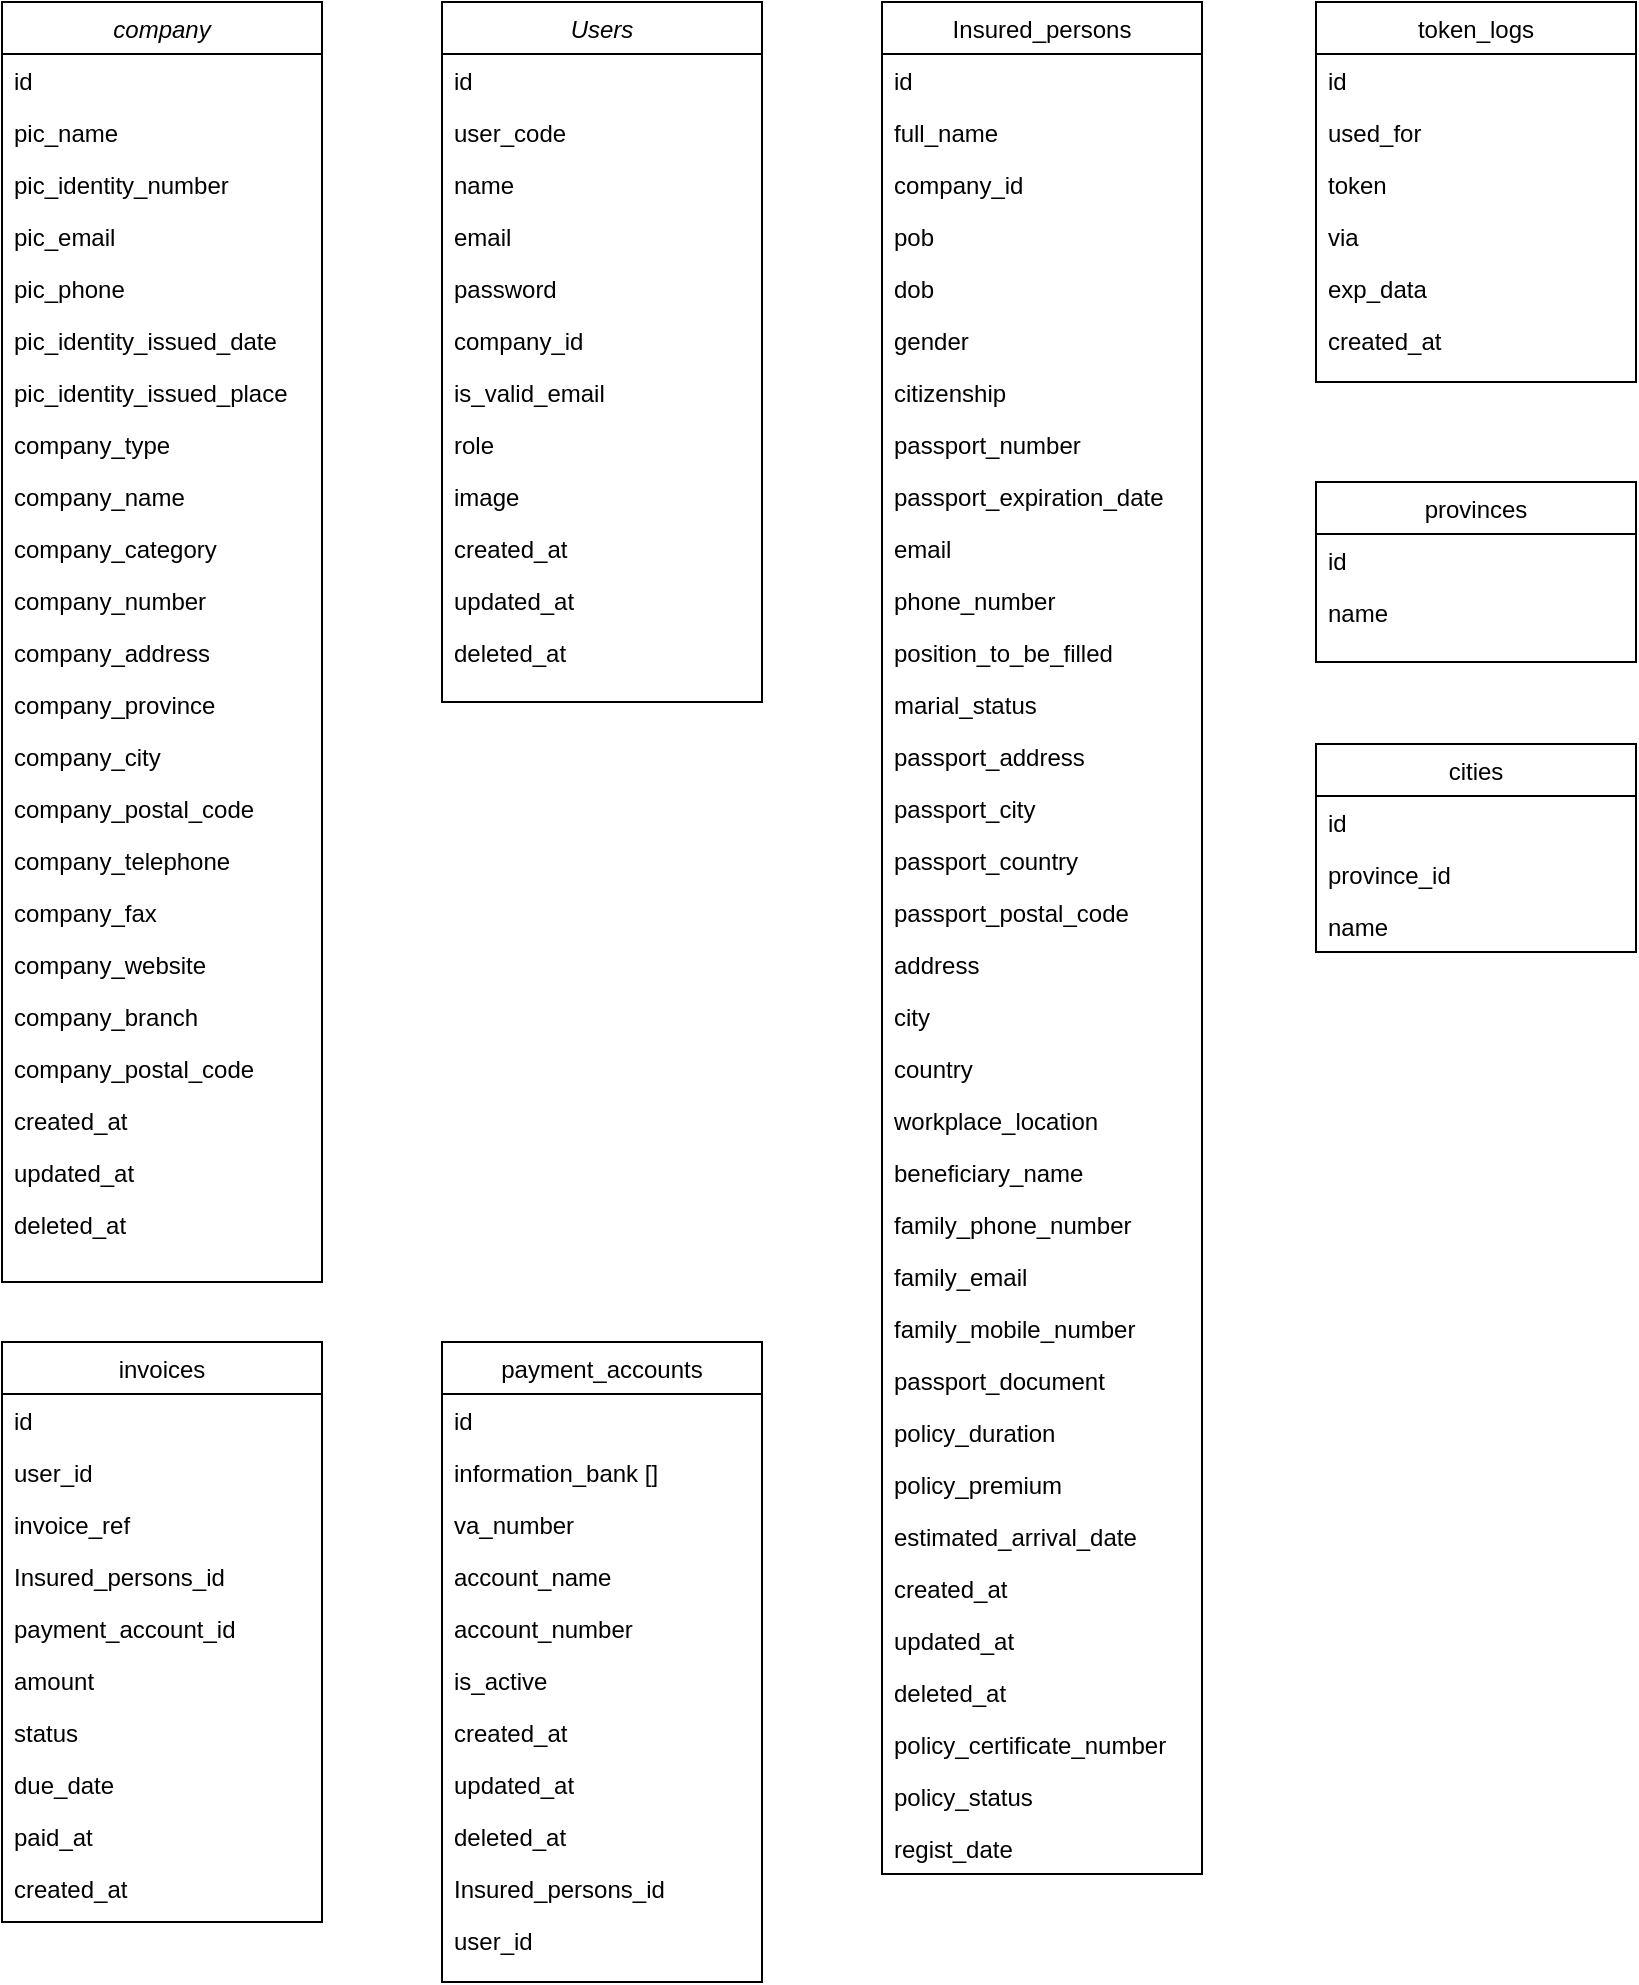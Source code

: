 <mxfile version="28.0.7">
  <diagram id="C5RBs43oDa-KdzZeNtuy" name="Page-1">
    <mxGraphModel dx="1830" dy="930" grid="1" gridSize="10" guides="1" tooltips="1" connect="1" arrows="1" fold="1" page="1" pageScale="1" pageWidth="827" pageHeight="1169" math="0" shadow="0">
      <root>
        <mxCell id="WIyWlLk6GJQsqaUBKTNV-0" />
        <mxCell id="WIyWlLk6GJQsqaUBKTNV-1" parent="WIyWlLk6GJQsqaUBKTNV-0" />
        <mxCell id="zkfFHV4jXpPFQw0GAbJ--0" value="Users" style="swimlane;fontStyle=2;align=center;verticalAlign=top;childLayout=stackLayout;horizontal=1;startSize=26;horizontalStack=0;resizeParent=1;resizeLast=0;collapsible=1;marginBottom=0;rounded=0;shadow=0;strokeWidth=1;" parent="WIyWlLk6GJQsqaUBKTNV-1" vertex="1">
          <mxGeometry x="230" y="50" width="160" height="350" as="geometry">
            <mxRectangle x="230" y="140" width="160" height="26" as="alternateBounds" />
          </mxGeometry>
        </mxCell>
        <mxCell id="zkfFHV4jXpPFQw0GAbJ--1" value="id" style="text;align=left;verticalAlign=top;spacingLeft=4;spacingRight=4;overflow=hidden;rotatable=0;points=[[0,0.5],[1,0.5]];portConstraint=eastwest;" parent="zkfFHV4jXpPFQw0GAbJ--0" vertex="1">
          <mxGeometry y="26" width="160" height="26" as="geometry" />
        </mxCell>
        <mxCell id="zkfFHV4jXpPFQw0GAbJ--2" value="user_code" style="text;align=left;verticalAlign=top;spacingLeft=4;spacingRight=4;overflow=hidden;rotatable=0;points=[[0,0.5],[1,0.5]];portConstraint=eastwest;rounded=0;shadow=0;html=0;" parent="zkfFHV4jXpPFQw0GAbJ--0" vertex="1">
          <mxGeometry y="52" width="160" height="26" as="geometry" />
        </mxCell>
        <mxCell id="zkfFHV4jXpPFQw0GAbJ--3" value="name" style="text;align=left;verticalAlign=top;spacingLeft=4;spacingRight=4;overflow=hidden;rotatable=0;points=[[0,0.5],[1,0.5]];portConstraint=eastwest;rounded=0;shadow=0;html=0;" parent="zkfFHV4jXpPFQw0GAbJ--0" vertex="1">
          <mxGeometry y="78" width="160" height="26" as="geometry" />
        </mxCell>
        <mxCell id="PtLo-HiWx1Qt0fZx8iyN-0" value="email" style="text;align=left;verticalAlign=top;spacingLeft=4;spacingRight=4;overflow=hidden;rotatable=0;points=[[0,0.5],[1,0.5]];portConstraint=eastwest;rounded=0;shadow=0;html=0;" vertex="1" parent="zkfFHV4jXpPFQw0GAbJ--0">
          <mxGeometry y="104" width="160" height="26" as="geometry" />
        </mxCell>
        <mxCell id="PtLo-HiWx1Qt0fZx8iyN-1" value="password" style="text;align=left;verticalAlign=top;spacingLeft=4;spacingRight=4;overflow=hidden;rotatable=0;points=[[0,0.5],[1,0.5]];portConstraint=eastwest;rounded=0;shadow=0;html=0;" vertex="1" parent="zkfFHV4jXpPFQw0GAbJ--0">
          <mxGeometry y="130" width="160" height="26" as="geometry" />
        </mxCell>
        <mxCell id="PtLo-HiWx1Qt0fZx8iyN-147" value="company_id" style="text;align=left;verticalAlign=top;spacingLeft=4;spacingRight=4;overflow=hidden;rotatable=0;points=[[0,0.5],[1,0.5]];portConstraint=eastwest;rounded=0;shadow=0;html=0;" vertex="1" parent="zkfFHV4jXpPFQw0GAbJ--0">
          <mxGeometry y="156" width="160" height="26" as="geometry" />
        </mxCell>
        <mxCell id="PtLo-HiWx1Qt0fZx8iyN-21" value="is_valid_email" style="text;align=left;verticalAlign=top;spacingLeft=4;spacingRight=4;overflow=hidden;rotatable=0;points=[[0,0.5],[1,0.5]];portConstraint=eastwest;rounded=0;shadow=0;html=0;" vertex="1" parent="zkfFHV4jXpPFQw0GAbJ--0">
          <mxGeometry y="182" width="160" height="26" as="geometry" />
        </mxCell>
        <mxCell id="PtLo-HiWx1Qt0fZx8iyN-22" value="role" style="text;align=left;verticalAlign=top;spacingLeft=4;spacingRight=4;overflow=hidden;rotatable=0;points=[[0,0.5],[1,0.5]];portConstraint=eastwest;rounded=0;shadow=0;html=0;" vertex="1" parent="zkfFHV4jXpPFQw0GAbJ--0">
          <mxGeometry y="208" width="160" height="26" as="geometry" />
        </mxCell>
        <mxCell id="PtLo-HiWx1Qt0fZx8iyN-23" value="image" style="text;align=left;verticalAlign=top;spacingLeft=4;spacingRight=4;overflow=hidden;rotatable=0;points=[[0,0.5],[1,0.5]];portConstraint=eastwest;rounded=0;shadow=0;html=0;" vertex="1" parent="zkfFHV4jXpPFQw0GAbJ--0">
          <mxGeometry y="234" width="160" height="26" as="geometry" />
        </mxCell>
        <mxCell id="PtLo-HiWx1Qt0fZx8iyN-24" value="created_at" style="text;align=left;verticalAlign=top;spacingLeft=4;spacingRight=4;overflow=hidden;rotatable=0;points=[[0,0.5],[1,0.5]];portConstraint=eastwest;rounded=0;shadow=0;html=0;" vertex="1" parent="zkfFHV4jXpPFQw0GAbJ--0">
          <mxGeometry y="260" width="160" height="26" as="geometry" />
        </mxCell>
        <mxCell id="PtLo-HiWx1Qt0fZx8iyN-25" value="updated_at" style="text;align=left;verticalAlign=top;spacingLeft=4;spacingRight=4;overflow=hidden;rotatable=0;points=[[0,0.5],[1,0.5]];portConstraint=eastwest;rounded=0;shadow=0;html=0;" vertex="1" parent="zkfFHV4jXpPFQw0GAbJ--0">
          <mxGeometry y="286" width="160" height="26" as="geometry" />
        </mxCell>
        <mxCell id="PtLo-HiWx1Qt0fZx8iyN-26" value="deleted_at" style="text;align=left;verticalAlign=top;spacingLeft=4;spacingRight=4;overflow=hidden;rotatable=0;points=[[0,0.5],[1,0.5]];portConstraint=eastwest;rounded=0;shadow=0;html=0;" vertex="1" parent="zkfFHV4jXpPFQw0GAbJ--0">
          <mxGeometry y="312" width="160" height="26" as="geometry" />
        </mxCell>
        <mxCell id="zkfFHV4jXpPFQw0GAbJ--17" value="Insured_persons" style="swimlane;fontStyle=0;align=center;verticalAlign=top;childLayout=stackLayout;horizontal=1;startSize=26;horizontalStack=0;resizeParent=1;resizeLast=0;collapsible=1;marginBottom=0;rounded=0;shadow=0;strokeWidth=1;" parent="WIyWlLk6GJQsqaUBKTNV-1" vertex="1">
          <mxGeometry x="450" y="50" width="160" height="936" as="geometry">
            <mxRectangle x="550" y="140" width="160" height="26" as="alternateBounds" />
          </mxGeometry>
        </mxCell>
        <mxCell id="zkfFHV4jXpPFQw0GAbJ--18" value="id" style="text;align=left;verticalAlign=top;spacingLeft=4;spacingRight=4;overflow=hidden;rotatable=0;points=[[0,0.5],[1,0.5]];portConstraint=eastwest;" parent="zkfFHV4jXpPFQw0GAbJ--17" vertex="1">
          <mxGeometry y="26" width="160" height="26" as="geometry" />
        </mxCell>
        <mxCell id="zkfFHV4jXpPFQw0GAbJ--19" value="full_name" style="text;align=left;verticalAlign=top;spacingLeft=4;spacingRight=4;overflow=hidden;rotatable=0;points=[[0,0.5],[1,0.5]];portConstraint=eastwest;rounded=0;shadow=0;html=0;" parent="zkfFHV4jXpPFQw0GAbJ--17" vertex="1">
          <mxGeometry y="52" width="160" height="26" as="geometry" />
        </mxCell>
        <mxCell id="PtLo-HiWx1Qt0fZx8iyN-50" value="company_id" style="text;align=left;verticalAlign=top;spacingLeft=4;spacingRight=4;overflow=hidden;rotatable=0;points=[[0,0.5],[1,0.5]];portConstraint=eastwest;" vertex="1" parent="zkfFHV4jXpPFQw0GAbJ--17">
          <mxGeometry y="78" width="160" height="26" as="geometry" />
        </mxCell>
        <mxCell id="zkfFHV4jXpPFQw0GAbJ--20" value="pob" style="text;align=left;verticalAlign=top;spacingLeft=4;spacingRight=4;overflow=hidden;rotatable=0;points=[[0,0.5],[1,0.5]];portConstraint=eastwest;rounded=0;shadow=0;html=0;" parent="zkfFHV4jXpPFQw0GAbJ--17" vertex="1">
          <mxGeometry y="104" width="160" height="26" as="geometry" />
        </mxCell>
        <mxCell id="zkfFHV4jXpPFQw0GAbJ--21" value="dob" style="text;align=left;verticalAlign=top;spacingLeft=4;spacingRight=4;overflow=hidden;rotatable=0;points=[[0,0.5],[1,0.5]];portConstraint=eastwest;rounded=0;shadow=0;html=0;" parent="zkfFHV4jXpPFQw0GAbJ--17" vertex="1">
          <mxGeometry y="130" width="160" height="26" as="geometry" />
        </mxCell>
        <mxCell id="zkfFHV4jXpPFQw0GAbJ--22" value="gender" style="text;align=left;verticalAlign=top;spacingLeft=4;spacingRight=4;overflow=hidden;rotatable=0;points=[[0,0.5],[1,0.5]];portConstraint=eastwest;rounded=0;shadow=0;html=0;" parent="zkfFHV4jXpPFQw0GAbJ--17" vertex="1">
          <mxGeometry y="156" width="160" height="26" as="geometry" />
        </mxCell>
        <mxCell id="zkfFHV4jXpPFQw0GAbJ--24" value="citizenship" style="text;align=left;verticalAlign=top;spacingLeft=4;spacingRight=4;overflow=hidden;rotatable=0;points=[[0,0.5],[1,0.5]];portConstraint=eastwest;" parent="zkfFHV4jXpPFQw0GAbJ--17" vertex="1">
          <mxGeometry y="182" width="160" height="26" as="geometry" />
        </mxCell>
        <mxCell id="zkfFHV4jXpPFQw0GAbJ--25" value="passport_number" style="text;align=left;verticalAlign=top;spacingLeft=4;spacingRight=4;overflow=hidden;rotatable=0;points=[[0,0.5],[1,0.5]];portConstraint=eastwest;" parent="zkfFHV4jXpPFQw0GAbJ--17" vertex="1">
          <mxGeometry y="208" width="160" height="26" as="geometry" />
        </mxCell>
        <mxCell id="PtLo-HiWx1Qt0fZx8iyN-28" value="passport_expiration_date" style="text;align=left;verticalAlign=top;spacingLeft=4;spacingRight=4;overflow=hidden;rotatable=0;points=[[0,0.5],[1,0.5]];portConstraint=eastwest;" vertex="1" parent="zkfFHV4jXpPFQw0GAbJ--17">
          <mxGeometry y="234" width="160" height="26" as="geometry" />
        </mxCell>
        <mxCell id="PtLo-HiWx1Qt0fZx8iyN-29" value="email" style="text;align=left;verticalAlign=top;spacingLeft=4;spacingRight=4;overflow=hidden;rotatable=0;points=[[0,0.5],[1,0.5]];portConstraint=eastwest;" vertex="1" parent="zkfFHV4jXpPFQw0GAbJ--17">
          <mxGeometry y="260" width="160" height="26" as="geometry" />
        </mxCell>
        <mxCell id="PtLo-HiWx1Qt0fZx8iyN-30" value="phone_number" style="text;align=left;verticalAlign=top;spacingLeft=4;spacingRight=4;overflow=hidden;rotatable=0;points=[[0,0.5],[1,0.5]];portConstraint=eastwest;" vertex="1" parent="zkfFHV4jXpPFQw0GAbJ--17">
          <mxGeometry y="286" width="160" height="26" as="geometry" />
        </mxCell>
        <mxCell id="PtLo-HiWx1Qt0fZx8iyN-31" value="position_to_be_filled" style="text;align=left;verticalAlign=top;spacingLeft=4;spacingRight=4;overflow=hidden;rotatable=0;points=[[0,0.5],[1,0.5]];portConstraint=eastwest;" vertex="1" parent="zkfFHV4jXpPFQw0GAbJ--17">
          <mxGeometry y="312" width="160" height="26" as="geometry" />
        </mxCell>
        <mxCell id="PtLo-HiWx1Qt0fZx8iyN-32" value="marial_status" style="text;align=left;verticalAlign=top;spacingLeft=4;spacingRight=4;overflow=hidden;rotatable=0;points=[[0,0.5],[1,0.5]];portConstraint=eastwest;" vertex="1" parent="zkfFHV4jXpPFQw0GAbJ--17">
          <mxGeometry y="338" width="160" height="26" as="geometry" />
        </mxCell>
        <mxCell id="PtLo-HiWx1Qt0fZx8iyN-33" value="passport_address" style="text;align=left;verticalAlign=top;spacingLeft=4;spacingRight=4;overflow=hidden;rotatable=0;points=[[0,0.5],[1,0.5]];portConstraint=eastwest;" vertex="1" parent="zkfFHV4jXpPFQw0GAbJ--17">
          <mxGeometry y="364" width="160" height="26" as="geometry" />
        </mxCell>
        <mxCell id="PtLo-HiWx1Qt0fZx8iyN-34" value="passport_city" style="text;align=left;verticalAlign=top;spacingLeft=4;spacingRight=4;overflow=hidden;rotatable=0;points=[[0,0.5],[1,0.5]];portConstraint=eastwest;" vertex="1" parent="zkfFHV4jXpPFQw0GAbJ--17">
          <mxGeometry y="390" width="160" height="26" as="geometry" />
        </mxCell>
        <mxCell id="PtLo-HiWx1Qt0fZx8iyN-35" value="passport_country" style="text;align=left;verticalAlign=top;spacingLeft=4;spacingRight=4;overflow=hidden;rotatable=0;points=[[0,0.5],[1,0.5]];portConstraint=eastwest;" vertex="1" parent="zkfFHV4jXpPFQw0GAbJ--17">
          <mxGeometry y="416" width="160" height="26" as="geometry" />
        </mxCell>
        <mxCell id="PtLo-HiWx1Qt0fZx8iyN-36" value="passport_postal_code" style="text;align=left;verticalAlign=top;spacingLeft=4;spacingRight=4;overflow=hidden;rotatable=0;points=[[0,0.5],[1,0.5]];portConstraint=eastwest;" vertex="1" parent="zkfFHV4jXpPFQw0GAbJ--17">
          <mxGeometry y="442" width="160" height="26" as="geometry" />
        </mxCell>
        <mxCell id="PtLo-HiWx1Qt0fZx8iyN-37" value="address" style="text;align=left;verticalAlign=top;spacingLeft=4;spacingRight=4;overflow=hidden;rotatable=0;points=[[0,0.5],[1,0.5]];portConstraint=eastwest;" vertex="1" parent="zkfFHV4jXpPFQw0GAbJ--17">
          <mxGeometry y="468" width="160" height="26" as="geometry" />
        </mxCell>
        <mxCell id="PtLo-HiWx1Qt0fZx8iyN-38" value="city" style="text;align=left;verticalAlign=top;spacingLeft=4;spacingRight=4;overflow=hidden;rotatable=0;points=[[0,0.5],[1,0.5]];portConstraint=eastwest;" vertex="1" parent="zkfFHV4jXpPFQw0GAbJ--17">
          <mxGeometry y="494" width="160" height="26" as="geometry" />
        </mxCell>
        <mxCell id="PtLo-HiWx1Qt0fZx8iyN-39" value="country" style="text;align=left;verticalAlign=top;spacingLeft=4;spacingRight=4;overflow=hidden;rotatable=0;points=[[0,0.5],[1,0.5]];portConstraint=eastwest;" vertex="1" parent="zkfFHV4jXpPFQw0GAbJ--17">
          <mxGeometry y="520" width="160" height="26" as="geometry" />
        </mxCell>
        <mxCell id="PtLo-HiWx1Qt0fZx8iyN-40" value="workplace_location" style="text;align=left;verticalAlign=top;spacingLeft=4;spacingRight=4;overflow=hidden;rotatable=0;points=[[0,0.5],[1,0.5]];portConstraint=eastwest;" vertex="1" parent="zkfFHV4jXpPFQw0GAbJ--17">
          <mxGeometry y="546" width="160" height="26" as="geometry" />
        </mxCell>
        <mxCell id="PtLo-HiWx1Qt0fZx8iyN-41" value="beneficiary_name" style="text;align=left;verticalAlign=top;spacingLeft=4;spacingRight=4;overflow=hidden;rotatable=0;points=[[0,0.5],[1,0.5]];portConstraint=eastwest;" vertex="1" parent="zkfFHV4jXpPFQw0GAbJ--17">
          <mxGeometry y="572" width="160" height="26" as="geometry" />
        </mxCell>
        <mxCell id="PtLo-HiWx1Qt0fZx8iyN-42" value="family_phone_number" style="text;align=left;verticalAlign=top;spacingLeft=4;spacingRight=4;overflow=hidden;rotatable=0;points=[[0,0.5],[1,0.5]];portConstraint=eastwest;" vertex="1" parent="zkfFHV4jXpPFQw0GAbJ--17">
          <mxGeometry y="598" width="160" height="26" as="geometry" />
        </mxCell>
        <mxCell id="PtLo-HiWx1Qt0fZx8iyN-43" value="family_email" style="text;align=left;verticalAlign=top;spacingLeft=4;spacingRight=4;overflow=hidden;rotatable=0;points=[[0,0.5],[1,0.5]];portConstraint=eastwest;" vertex="1" parent="zkfFHV4jXpPFQw0GAbJ--17">
          <mxGeometry y="624" width="160" height="26" as="geometry" />
        </mxCell>
        <mxCell id="PtLo-HiWx1Qt0fZx8iyN-44" value="family_mobile_number" style="text;align=left;verticalAlign=top;spacingLeft=4;spacingRight=4;overflow=hidden;rotatable=0;points=[[0,0.5],[1,0.5]];portConstraint=eastwest;" vertex="1" parent="zkfFHV4jXpPFQw0GAbJ--17">
          <mxGeometry y="650" width="160" height="26" as="geometry" />
        </mxCell>
        <mxCell id="PtLo-HiWx1Qt0fZx8iyN-45" value="passport_document" style="text;align=left;verticalAlign=top;spacingLeft=4;spacingRight=4;overflow=hidden;rotatable=0;points=[[0,0.5],[1,0.5]];portConstraint=eastwest;" vertex="1" parent="zkfFHV4jXpPFQw0GAbJ--17">
          <mxGeometry y="676" width="160" height="26" as="geometry" />
        </mxCell>
        <mxCell id="PtLo-HiWx1Qt0fZx8iyN-46" value="policy_duration" style="text;align=left;verticalAlign=top;spacingLeft=4;spacingRight=4;overflow=hidden;rotatable=0;points=[[0,0.5],[1,0.5]];portConstraint=eastwest;" vertex="1" parent="zkfFHV4jXpPFQw0GAbJ--17">
          <mxGeometry y="702" width="160" height="26" as="geometry" />
        </mxCell>
        <mxCell id="PtLo-HiWx1Qt0fZx8iyN-165" value="policy_premium" style="text;align=left;verticalAlign=top;spacingLeft=4;spacingRight=4;overflow=hidden;rotatable=0;points=[[0,0.5],[1,0.5]];portConstraint=eastwest;" vertex="1" parent="zkfFHV4jXpPFQw0GAbJ--17">
          <mxGeometry y="728" width="160" height="26" as="geometry" />
        </mxCell>
        <mxCell id="PtLo-HiWx1Qt0fZx8iyN-51" value="estimated_arrival_date" style="text;align=left;verticalAlign=top;spacingLeft=4;spacingRight=4;overflow=hidden;rotatable=0;points=[[0,0.5],[1,0.5]];portConstraint=eastwest;" vertex="1" parent="zkfFHV4jXpPFQw0GAbJ--17">
          <mxGeometry y="754" width="160" height="26" as="geometry" />
        </mxCell>
        <mxCell id="PtLo-HiWx1Qt0fZx8iyN-47" value="created_at" style="text;align=left;verticalAlign=top;spacingLeft=4;spacingRight=4;overflow=hidden;rotatable=0;points=[[0,0.5],[1,0.5]];portConstraint=eastwest;" vertex="1" parent="zkfFHV4jXpPFQw0GAbJ--17">
          <mxGeometry y="780" width="160" height="26" as="geometry" />
        </mxCell>
        <mxCell id="PtLo-HiWx1Qt0fZx8iyN-48" value="updated_at" style="text;align=left;verticalAlign=top;spacingLeft=4;spacingRight=4;overflow=hidden;rotatable=0;points=[[0,0.5],[1,0.5]];portConstraint=eastwest;" vertex="1" parent="zkfFHV4jXpPFQw0GAbJ--17">
          <mxGeometry y="806" width="160" height="26" as="geometry" />
        </mxCell>
        <mxCell id="PtLo-HiWx1Qt0fZx8iyN-49" value="deleted_at" style="text;align=left;verticalAlign=top;spacingLeft=4;spacingRight=4;overflow=hidden;rotatable=0;points=[[0,0.5],[1,0.5]];portConstraint=eastwest;" vertex="1" parent="zkfFHV4jXpPFQw0GAbJ--17">
          <mxGeometry y="832" width="160" height="26" as="geometry" />
        </mxCell>
        <mxCell id="PtLo-HiWx1Qt0fZx8iyN-84" value="policy_certificate_number" style="text;align=left;verticalAlign=top;spacingLeft=4;spacingRight=4;overflow=hidden;rotatable=0;points=[[0,0.5],[1,0.5]];portConstraint=eastwest;" vertex="1" parent="zkfFHV4jXpPFQw0GAbJ--17">
          <mxGeometry y="858" width="160" height="26" as="geometry" />
        </mxCell>
        <mxCell id="PtLo-HiWx1Qt0fZx8iyN-85" value="policy_status" style="text;align=left;verticalAlign=top;spacingLeft=4;spacingRight=4;overflow=hidden;rotatable=0;points=[[0,0.5],[1,0.5]];portConstraint=eastwest;" vertex="1" parent="zkfFHV4jXpPFQw0GAbJ--17">
          <mxGeometry y="884" width="160" height="26" as="geometry" />
        </mxCell>
        <mxCell id="PtLo-HiWx1Qt0fZx8iyN-100" value="regist_date" style="text;align=left;verticalAlign=top;spacingLeft=4;spacingRight=4;overflow=hidden;rotatable=0;points=[[0,0.5],[1,0.5]];portConstraint=eastwest;" vertex="1" parent="zkfFHV4jXpPFQw0GAbJ--17">
          <mxGeometry y="910" width="160" height="26" as="geometry" />
        </mxCell>
        <mxCell id="PtLo-HiWx1Qt0fZx8iyN-52" value="token_logs" style="swimlane;fontStyle=0;align=center;verticalAlign=top;childLayout=stackLayout;horizontal=1;startSize=26;horizontalStack=0;resizeParent=1;resizeLast=0;collapsible=1;marginBottom=0;rounded=0;shadow=0;strokeWidth=1;" vertex="1" parent="WIyWlLk6GJQsqaUBKTNV-1">
          <mxGeometry x="667" y="50" width="160" height="190" as="geometry">
            <mxRectangle x="550" y="140" width="160" height="26" as="alternateBounds" />
          </mxGeometry>
        </mxCell>
        <mxCell id="PtLo-HiWx1Qt0fZx8iyN-53" value="id" style="text;align=left;verticalAlign=top;spacingLeft=4;spacingRight=4;overflow=hidden;rotatable=0;points=[[0,0.5],[1,0.5]];portConstraint=eastwest;" vertex="1" parent="PtLo-HiWx1Qt0fZx8iyN-52">
          <mxGeometry y="26" width="160" height="26" as="geometry" />
        </mxCell>
        <mxCell id="PtLo-HiWx1Qt0fZx8iyN-55" value="used_for" style="text;align=left;verticalAlign=top;spacingLeft=4;spacingRight=4;overflow=hidden;rotatable=0;points=[[0,0.5],[1,0.5]];portConstraint=eastwest;" vertex="1" parent="PtLo-HiWx1Qt0fZx8iyN-52">
          <mxGeometry y="52" width="160" height="26" as="geometry" />
        </mxCell>
        <mxCell id="PtLo-HiWx1Qt0fZx8iyN-81" value="token" style="text;align=left;verticalAlign=top;spacingLeft=4;spacingRight=4;overflow=hidden;rotatable=0;points=[[0,0.5],[1,0.5]];portConstraint=eastwest;" vertex="1" parent="PtLo-HiWx1Qt0fZx8iyN-52">
          <mxGeometry y="78" width="160" height="26" as="geometry" />
        </mxCell>
        <mxCell id="PtLo-HiWx1Qt0fZx8iyN-82" value="via" style="text;align=left;verticalAlign=top;spacingLeft=4;spacingRight=4;overflow=hidden;rotatable=0;points=[[0,0.5],[1,0.5]];portConstraint=eastwest;" vertex="1" parent="PtLo-HiWx1Qt0fZx8iyN-52">
          <mxGeometry y="104" width="160" height="26" as="geometry" />
        </mxCell>
        <mxCell id="PtLo-HiWx1Qt0fZx8iyN-83" value="exp_data" style="text;align=left;verticalAlign=top;spacingLeft=4;spacingRight=4;overflow=hidden;rotatable=0;points=[[0,0.5],[1,0.5]];portConstraint=eastwest;" vertex="1" parent="PtLo-HiWx1Qt0fZx8iyN-52">
          <mxGeometry y="130" width="160" height="26" as="geometry" />
        </mxCell>
        <mxCell id="PtLo-HiWx1Qt0fZx8iyN-160" value="created_at" style="text;align=left;verticalAlign=top;spacingLeft=4;spacingRight=4;overflow=hidden;rotatable=0;points=[[0,0.5],[1,0.5]];portConstraint=eastwest;" vertex="1" parent="PtLo-HiWx1Qt0fZx8iyN-52">
          <mxGeometry y="156" width="160" height="26" as="geometry" />
        </mxCell>
        <mxCell id="PtLo-HiWx1Qt0fZx8iyN-86" value="payment_accounts" style="swimlane;fontStyle=0;align=center;verticalAlign=top;childLayout=stackLayout;horizontal=1;startSize=26;horizontalStack=0;resizeParent=1;resizeLast=0;collapsible=1;marginBottom=0;rounded=0;shadow=0;strokeWidth=1;" vertex="1" parent="WIyWlLk6GJQsqaUBKTNV-1">
          <mxGeometry x="230" y="720" width="160" height="320" as="geometry">
            <mxRectangle x="550" y="140" width="160" height="26" as="alternateBounds" />
          </mxGeometry>
        </mxCell>
        <mxCell id="PtLo-HiWx1Qt0fZx8iyN-87" value="id" style="text;align=left;verticalAlign=top;spacingLeft=4;spacingRight=4;overflow=hidden;rotatable=0;points=[[0,0.5],[1,0.5]];portConstraint=eastwest;" vertex="1" parent="PtLo-HiWx1Qt0fZx8iyN-86">
          <mxGeometry y="26" width="160" height="26" as="geometry" />
        </mxCell>
        <mxCell id="PtLo-HiWx1Qt0fZx8iyN-89" value="information_bank []" style="text;align=left;verticalAlign=top;spacingLeft=4;spacingRight=4;overflow=hidden;rotatable=0;points=[[0,0.5],[1,0.5]];portConstraint=eastwest;" vertex="1" parent="PtLo-HiWx1Qt0fZx8iyN-86">
          <mxGeometry y="52" width="160" height="26" as="geometry" />
        </mxCell>
        <mxCell id="PtLo-HiWx1Qt0fZx8iyN-92" value="va_number" style="text;align=left;verticalAlign=top;spacingLeft=4;spacingRight=4;overflow=hidden;rotatable=0;points=[[0,0.5],[1,0.5]];portConstraint=eastwest;" vertex="1" parent="PtLo-HiWx1Qt0fZx8iyN-86">
          <mxGeometry y="78" width="160" height="26" as="geometry" />
        </mxCell>
        <mxCell id="PtLo-HiWx1Qt0fZx8iyN-91" value="account_name" style="text;align=left;verticalAlign=top;spacingLeft=4;spacingRight=4;overflow=hidden;rotatable=0;points=[[0,0.5],[1,0.5]];portConstraint=eastwest;" vertex="1" parent="PtLo-HiWx1Qt0fZx8iyN-86">
          <mxGeometry y="104" width="160" height="26" as="geometry" />
        </mxCell>
        <mxCell id="PtLo-HiWx1Qt0fZx8iyN-95" value="account_number " style="text;align=left;verticalAlign=top;spacingLeft=4;spacingRight=4;overflow=hidden;rotatable=0;points=[[0,0.5],[1,0.5]];portConstraint=eastwest;" vertex="1" parent="PtLo-HiWx1Qt0fZx8iyN-86">
          <mxGeometry y="130" width="160" height="26" as="geometry" />
        </mxCell>
        <mxCell id="PtLo-HiWx1Qt0fZx8iyN-94" value="is_active " style="text;align=left;verticalAlign=top;spacingLeft=4;spacingRight=4;overflow=hidden;rotatable=0;points=[[0,0.5],[1,0.5]];portConstraint=eastwest;" vertex="1" parent="PtLo-HiWx1Qt0fZx8iyN-86">
          <mxGeometry y="156" width="160" height="26" as="geometry" />
        </mxCell>
        <mxCell id="PtLo-HiWx1Qt0fZx8iyN-96" value="created_at" style="text;align=left;verticalAlign=top;spacingLeft=4;spacingRight=4;overflow=hidden;rotatable=0;points=[[0,0.5],[1,0.5]];portConstraint=eastwest;" vertex="1" parent="PtLo-HiWx1Qt0fZx8iyN-86">
          <mxGeometry y="182" width="160" height="26" as="geometry" />
        </mxCell>
        <mxCell id="PtLo-HiWx1Qt0fZx8iyN-97" value="updated_at" style="text;align=left;verticalAlign=top;spacingLeft=4;spacingRight=4;overflow=hidden;rotatable=0;points=[[0,0.5],[1,0.5]];portConstraint=eastwest;" vertex="1" parent="PtLo-HiWx1Qt0fZx8iyN-86">
          <mxGeometry y="208" width="160" height="26" as="geometry" />
        </mxCell>
        <mxCell id="PtLo-HiWx1Qt0fZx8iyN-98" value="deleted_at" style="text;align=left;verticalAlign=top;spacingLeft=4;spacingRight=4;overflow=hidden;rotatable=0;points=[[0,0.5],[1,0.5]];portConstraint=eastwest;" vertex="1" parent="PtLo-HiWx1Qt0fZx8iyN-86">
          <mxGeometry y="234" width="160" height="26" as="geometry" />
        </mxCell>
        <mxCell id="PtLo-HiWx1Qt0fZx8iyN-114" value="Insured_persons_id" style="text;align=left;verticalAlign=top;spacingLeft=4;spacingRight=4;overflow=hidden;rotatable=0;points=[[0,0.5],[1,0.5]];portConstraint=eastwest;" vertex="1" parent="PtLo-HiWx1Qt0fZx8iyN-86">
          <mxGeometry y="260" width="160" height="26" as="geometry" />
        </mxCell>
        <mxCell id="PtLo-HiWx1Qt0fZx8iyN-115" value="user_id" style="text;align=left;verticalAlign=top;spacingLeft=4;spacingRight=4;overflow=hidden;rotatable=0;points=[[0,0.5],[1,0.5]];portConstraint=eastwest;" vertex="1" parent="PtLo-HiWx1Qt0fZx8iyN-86">
          <mxGeometry y="286" width="160" height="26" as="geometry" />
        </mxCell>
        <mxCell id="PtLo-HiWx1Qt0fZx8iyN-101" value="invoices" style="swimlane;fontStyle=0;align=center;verticalAlign=top;childLayout=stackLayout;horizontal=1;startSize=26;horizontalStack=0;resizeParent=1;resizeLast=0;collapsible=1;marginBottom=0;rounded=0;shadow=0;strokeWidth=1;" vertex="1" parent="WIyWlLk6GJQsqaUBKTNV-1">
          <mxGeometry x="10" y="720" width="160" height="290" as="geometry">
            <mxRectangle x="550" y="140" width="160" height="26" as="alternateBounds" />
          </mxGeometry>
        </mxCell>
        <mxCell id="PtLo-HiWx1Qt0fZx8iyN-102" value="id" style="text;align=left;verticalAlign=top;spacingLeft=4;spacingRight=4;overflow=hidden;rotatable=0;points=[[0,0.5],[1,0.5]];portConstraint=eastwest;" vertex="1" parent="PtLo-HiWx1Qt0fZx8iyN-101">
          <mxGeometry y="26" width="160" height="26" as="geometry" />
        </mxCell>
        <mxCell id="PtLo-HiWx1Qt0fZx8iyN-103" value="user_id " style="text;align=left;verticalAlign=top;spacingLeft=4;spacingRight=4;overflow=hidden;rotatable=0;points=[[0,0.5],[1,0.5]];portConstraint=eastwest;" vertex="1" parent="PtLo-HiWx1Qt0fZx8iyN-101">
          <mxGeometry y="52" width="160" height="26" as="geometry" />
        </mxCell>
        <mxCell id="PtLo-HiWx1Qt0fZx8iyN-104" value="invoice_ref" style="text;align=left;verticalAlign=top;spacingLeft=4;spacingRight=4;overflow=hidden;rotatable=0;points=[[0,0.5],[1,0.5]];portConstraint=eastwest;" vertex="1" parent="PtLo-HiWx1Qt0fZx8iyN-101">
          <mxGeometry y="78" width="160" height="26" as="geometry" />
        </mxCell>
        <mxCell id="PtLo-HiWx1Qt0fZx8iyN-105" value="Insured_persons_id" style="text;align=left;verticalAlign=top;spacingLeft=4;spacingRight=4;overflow=hidden;rotatable=0;points=[[0,0.5],[1,0.5]];portConstraint=eastwest;" vertex="1" parent="PtLo-HiWx1Qt0fZx8iyN-101">
          <mxGeometry y="104" width="160" height="26" as="geometry" />
        </mxCell>
        <mxCell id="PtLo-HiWx1Qt0fZx8iyN-106" value="payment_account_id " style="text;align=left;verticalAlign=top;spacingLeft=4;spacingRight=4;overflow=hidden;rotatable=0;points=[[0,0.5],[1,0.5]];portConstraint=eastwest;" vertex="1" parent="PtLo-HiWx1Qt0fZx8iyN-101">
          <mxGeometry y="130" width="160" height="26" as="geometry" />
        </mxCell>
        <mxCell id="PtLo-HiWx1Qt0fZx8iyN-107" value="amount " style="text;align=left;verticalAlign=top;spacingLeft=4;spacingRight=4;overflow=hidden;rotatable=0;points=[[0,0.5],[1,0.5]];portConstraint=eastwest;" vertex="1" parent="PtLo-HiWx1Qt0fZx8iyN-101">
          <mxGeometry y="156" width="160" height="26" as="geometry" />
        </mxCell>
        <mxCell id="PtLo-HiWx1Qt0fZx8iyN-108" value="status" style="text;align=left;verticalAlign=top;spacingLeft=4;spacingRight=4;overflow=hidden;rotatable=0;points=[[0,0.5],[1,0.5]];portConstraint=eastwest;" vertex="1" parent="PtLo-HiWx1Qt0fZx8iyN-101">
          <mxGeometry y="182" width="160" height="26" as="geometry" />
        </mxCell>
        <mxCell id="PtLo-HiWx1Qt0fZx8iyN-109" value="due_date " style="text;align=left;verticalAlign=top;spacingLeft=4;spacingRight=4;overflow=hidden;rotatable=0;points=[[0,0.5],[1,0.5]];portConstraint=eastwest;" vertex="1" parent="PtLo-HiWx1Qt0fZx8iyN-101">
          <mxGeometry y="208" width="160" height="26" as="geometry" />
        </mxCell>
        <mxCell id="PtLo-HiWx1Qt0fZx8iyN-110" value="paid_at " style="text;align=left;verticalAlign=top;spacingLeft=4;spacingRight=4;overflow=hidden;rotatable=0;points=[[0,0.5],[1,0.5]];portConstraint=eastwest;" vertex="1" parent="PtLo-HiWx1Qt0fZx8iyN-101">
          <mxGeometry y="234" width="160" height="26" as="geometry" />
        </mxCell>
        <mxCell id="PtLo-HiWx1Qt0fZx8iyN-111" value="created_at " style="text;align=left;verticalAlign=top;spacingLeft=4;spacingRight=4;overflow=hidden;rotatable=0;points=[[0,0.5],[1,0.5]];portConstraint=eastwest;" vertex="1" parent="PtLo-HiWx1Qt0fZx8iyN-101">
          <mxGeometry y="260" width="160" height="26" as="geometry" />
        </mxCell>
        <mxCell id="PtLo-HiWx1Qt0fZx8iyN-116" value="company" style="swimlane;fontStyle=2;align=center;verticalAlign=top;childLayout=stackLayout;horizontal=1;startSize=26;horizontalStack=0;resizeParent=1;resizeLast=0;collapsible=1;marginBottom=0;rounded=0;shadow=0;strokeWidth=1;" vertex="1" parent="WIyWlLk6GJQsqaUBKTNV-1">
          <mxGeometry x="10" y="50" width="160" height="640" as="geometry">
            <mxRectangle x="230" y="140" width="160" height="26" as="alternateBounds" />
          </mxGeometry>
        </mxCell>
        <mxCell id="PtLo-HiWx1Qt0fZx8iyN-117" value="id" style="text;align=left;verticalAlign=top;spacingLeft=4;spacingRight=4;overflow=hidden;rotatable=0;points=[[0,0.5],[1,0.5]];portConstraint=eastwest;" vertex="1" parent="PtLo-HiWx1Qt0fZx8iyN-116">
          <mxGeometry y="26" width="160" height="26" as="geometry" />
        </mxCell>
        <mxCell id="PtLo-HiWx1Qt0fZx8iyN-122" value="pic_name" style="text;align=left;verticalAlign=top;spacingLeft=4;spacingRight=4;overflow=hidden;rotatable=0;points=[[0,0.5],[1,0.5]];portConstraint=eastwest;rounded=0;shadow=0;html=0;" vertex="1" parent="PtLo-HiWx1Qt0fZx8iyN-116">
          <mxGeometry y="52" width="160" height="26" as="geometry" />
        </mxCell>
        <mxCell id="PtLo-HiWx1Qt0fZx8iyN-123" value="pic_identity_number" style="text;align=left;verticalAlign=top;spacingLeft=4;spacingRight=4;overflow=hidden;rotatable=0;points=[[0,0.5],[1,0.5]];portConstraint=eastwest;rounded=0;shadow=0;html=0;" vertex="1" parent="PtLo-HiWx1Qt0fZx8iyN-116">
          <mxGeometry y="78" width="160" height="26" as="geometry" />
        </mxCell>
        <mxCell id="PtLo-HiWx1Qt0fZx8iyN-124" value="pic_email" style="text;align=left;verticalAlign=top;spacingLeft=4;spacingRight=4;overflow=hidden;rotatable=0;points=[[0,0.5],[1,0.5]];portConstraint=eastwest;rounded=0;shadow=0;html=0;" vertex="1" parent="PtLo-HiWx1Qt0fZx8iyN-116">
          <mxGeometry y="104" width="160" height="26" as="geometry" />
        </mxCell>
        <mxCell id="PtLo-HiWx1Qt0fZx8iyN-125" value="pic_phone" style="text;align=left;verticalAlign=top;spacingLeft=4;spacingRight=4;overflow=hidden;rotatable=0;points=[[0,0.5],[1,0.5]];portConstraint=eastwest;rounded=0;shadow=0;html=0;" vertex="1" parent="PtLo-HiWx1Qt0fZx8iyN-116">
          <mxGeometry y="130" width="160" height="26" as="geometry" />
        </mxCell>
        <mxCell id="PtLo-HiWx1Qt0fZx8iyN-126" value="pic_identity_issued_date" style="text;align=left;verticalAlign=top;spacingLeft=4;spacingRight=4;overflow=hidden;rotatable=0;points=[[0,0.5],[1,0.5]];portConstraint=eastwest;rounded=0;shadow=0;html=0;" vertex="1" parent="PtLo-HiWx1Qt0fZx8iyN-116">
          <mxGeometry y="156" width="160" height="26" as="geometry" />
        </mxCell>
        <mxCell id="PtLo-HiWx1Qt0fZx8iyN-127" value="pic_identity_issued_place" style="text;align=left;verticalAlign=top;spacingLeft=4;spacingRight=4;overflow=hidden;rotatable=0;points=[[0,0.5],[1,0.5]];portConstraint=eastwest;rounded=0;shadow=0;html=0;" vertex="1" parent="PtLo-HiWx1Qt0fZx8iyN-116">
          <mxGeometry y="182" width="160" height="26" as="geometry" />
        </mxCell>
        <mxCell id="PtLo-HiWx1Qt0fZx8iyN-128" value="company_type" style="text;align=left;verticalAlign=top;spacingLeft=4;spacingRight=4;overflow=hidden;rotatable=0;points=[[0,0.5],[1,0.5]];portConstraint=eastwest;rounded=0;shadow=0;html=0;" vertex="1" parent="PtLo-HiWx1Qt0fZx8iyN-116">
          <mxGeometry y="208" width="160" height="26" as="geometry" />
        </mxCell>
        <mxCell id="PtLo-HiWx1Qt0fZx8iyN-129" value="company_name" style="text;align=left;verticalAlign=top;spacingLeft=4;spacingRight=4;overflow=hidden;rotatable=0;points=[[0,0.5],[1,0.5]];portConstraint=eastwest;rounded=0;shadow=0;html=0;" vertex="1" parent="PtLo-HiWx1Qt0fZx8iyN-116">
          <mxGeometry y="234" width="160" height="26" as="geometry" />
        </mxCell>
        <mxCell id="PtLo-HiWx1Qt0fZx8iyN-130" value="company_category" style="text;align=left;verticalAlign=top;spacingLeft=4;spacingRight=4;overflow=hidden;rotatable=0;points=[[0,0.5],[1,0.5]];portConstraint=eastwest;rounded=0;shadow=0;html=0;" vertex="1" parent="PtLo-HiWx1Qt0fZx8iyN-116">
          <mxGeometry y="260" width="160" height="26" as="geometry" />
        </mxCell>
        <mxCell id="PtLo-HiWx1Qt0fZx8iyN-131" value="company_number" style="text;align=left;verticalAlign=top;spacingLeft=4;spacingRight=4;overflow=hidden;rotatable=0;points=[[0,0.5],[1,0.5]];portConstraint=eastwest;rounded=0;shadow=0;html=0;" vertex="1" parent="PtLo-HiWx1Qt0fZx8iyN-116">
          <mxGeometry y="286" width="160" height="26" as="geometry" />
        </mxCell>
        <mxCell id="PtLo-HiWx1Qt0fZx8iyN-132" value="company_address" style="text;align=left;verticalAlign=top;spacingLeft=4;spacingRight=4;overflow=hidden;rotatable=0;points=[[0,0.5],[1,0.5]];portConstraint=eastwest;rounded=0;shadow=0;html=0;" vertex="1" parent="PtLo-HiWx1Qt0fZx8iyN-116">
          <mxGeometry y="312" width="160" height="26" as="geometry" />
        </mxCell>
        <mxCell id="PtLo-HiWx1Qt0fZx8iyN-133" value="company_province" style="text;align=left;verticalAlign=top;spacingLeft=4;spacingRight=4;overflow=hidden;rotatable=0;points=[[0,0.5],[1,0.5]];portConstraint=eastwest;rounded=0;shadow=0;html=0;" vertex="1" parent="PtLo-HiWx1Qt0fZx8iyN-116">
          <mxGeometry y="338" width="160" height="26" as="geometry" />
        </mxCell>
        <mxCell id="PtLo-HiWx1Qt0fZx8iyN-134" value="company_city" style="text;align=left;verticalAlign=top;spacingLeft=4;spacingRight=4;overflow=hidden;rotatable=0;points=[[0,0.5],[1,0.5]];portConstraint=eastwest;rounded=0;shadow=0;html=0;" vertex="1" parent="PtLo-HiWx1Qt0fZx8iyN-116">
          <mxGeometry y="364" width="160" height="26" as="geometry" />
        </mxCell>
        <mxCell id="PtLo-HiWx1Qt0fZx8iyN-135" value="company_postal_code" style="text;align=left;verticalAlign=top;spacingLeft=4;spacingRight=4;overflow=hidden;rotatable=0;points=[[0,0.5],[1,0.5]];portConstraint=eastwest;rounded=0;shadow=0;html=0;" vertex="1" parent="PtLo-HiWx1Qt0fZx8iyN-116">
          <mxGeometry y="390" width="160" height="26" as="geometry" />
        </mxCell>
        <mxCell id="PtLo-HiWx1Qt0fZx8iyN-136" value="company_telephone" style="text;align=left;verticalAlign=top;spacingLeft=4;spacingRight=4;overflow=hidden;rotatable=0;points=[[0,0.5],[1,0.5]];portConstraint=eastwest;rounded=0;shadow=0;html=0;" vertex="1" parent="PtLo-HiWx1Qt0fZx8iyN-116">
          <mxGeometry y="416" width="160" height="26" as="geometry" />
        </mxCell>
        <mxCell id="PtLo-HiWx1Qt0fZx8iyN-137" value="company_fax" style="text;align=left;verticalAlign=top;spacingLeft=4;spacingRight=4;overflow=hidden;rotatable=0;points=[[0,0.5],[1,0.5]];portConstraint=eastwest;rounded=0;shadow=0;html=0;" vertex="1" parent="PtLo-HiWx1Qt0fZx8iyN-116">
          <mxGeometry y="442" width="160" height="26" as="geometry" />
        </mxCell>
        <mxCell id="PtLo-HiWx1Qt0fZx8iyN-138" value="company_website" style="text;align=left;verticalAlign=top;spacingLeft=4;spacingRight=4;overflow=hidden;rotatable=0;points=[[0,0.5],[1,0.5]];portConstraint=eastwest;rounded=0;shadow=0;html=0;" vertex="1" parent="PtLo-HiWx1Qt0fZx8iyN-116">
          <mxGeometry y="468" width="160" height="26" as="geometry" />
        </mxCell>
        <mxCell id="PtLo-HiWx1Qt0fZx8iyN-139" value="company_branch" style="text;align=left;verticalAlign=top;spacingLeft=4;spacingRight=4;overflow=hidden;rotatable=0;points=[[0,0.5],[1,0.5]];portConstraint=eastwest;rounded=0;shadow=0;html=0;" vertex="1" parent="PtLo-HiWx1Qt0fZx8iyN-116">
          <mxGeometry y="494" width="160" height="26" as="geometry" />
        </mxCell>
        <mxCell id="PtLo-HiWx1Qt0fZx8iyN-140" value="company_postal_code" style="text;align=left;verticalAlign=top;spacingLeft=4;spacingRight=4;overflow=hidden;rotatable=0;points=[[0,0.5],[1,0.5]];portConstraint=eastwest;rounded=0;shadow=0;html=0;" vertex="1" parent="PtLo-HiWx1Qt0fZx8iyN-116">
          <mxGeometry y="520" width="160" height="26" as="geometry" />
        </mxCell>
        <mxCell id="PtLo-HiWx1Qt0fZx8iyN-144" value="created_at" style="text;align=left;verticalAlign=top;spacingLeft=4;spacingRight=4;overflow=hidden;rotatable=0;points=[[0,0.5],[1,0.5]];portConstraint=eastwest;rounded=0;shadow=0;html=0;" vertex="1" parent="PtLo-HiWx1Qt0fZx8iyN-116">
          <mxGeometry y="546" width="160" height="26" as="geometry" />
        </mxCell>
        <mxCell id="PtLo-HiWx1Qt0fZx8iyN-145" value="updated_at" style="text;align=left;verticalAlign=top;spacingLeft=4;spacingRight=4;overflow=hidden;rotatable=0;points=[[0,0.5],[1,0.5]];portConstraint=eastwest;rounded=0;shadow=0;html=0;" vertex="1" parent="PtLo-HiWx1Qt0fZx8iyN-116">
          <mxGeometry y="572" width="160" height="26" as="geometry" />
        </mxCell>
        <mxCell id="PtLo-HiWx1Qt0fZx8iyN-146" value="deleted_at" style="text;align=left;verticalAlign=top;spacingLeft=4;spacingRight=4;overflow=hidden;rotatable=0;points=[[0,0.5],[1,0.5]];portConstraint=eastwest;rounded=0;shadow=0;html=0;" vertex="1" parent="PtLo-HiWx1Qt0fZx8iyN-116">
          <mxGeometry y="598" width="160" height="26" as="geometry" />
        </mxCell>
        <mxCell id="PtLo-HiWx1Qt0fZx8iyN-148" value="provinces" style="swimlane;fontStyle=0;align=center;verticalAlign=top;childLayout=stackLayout;horizontal=1;startSize=26;horizontalStack=0;resizeParent=1;resizeLast=0;collapsible=1;marginBottom=0;rounded=0;shadow=0;strokeWidth=1;" vertex="1" parent="WIyWlLk6GJQsqaUBKTNV-1">
          <mxGeometry x="667" y="290" width="160" height="90" as="geometry">
            <mxRectangle x="550" y="140" width="160" height="26" as="alternateBounds" />
          </mxGeometry>
        </mxCell>
        <mxCell id="PtLo-HiWx1Qt0fZx8iyN-149" value="id" style="text;align=left;verticalAlign=top;spacingLeft=4;spacingRight=4;overflow=hidden;rotatable=0;points=[[0,0.5],[1,0.5]];portConstraint=eastwest;" vertex="1" parent="PtLo-HiWx1Qt0fZx8iyN-148">
          <mxGeometry y="26" width="160" height="26" as="geometry" />
        </mxCell>
        <mxCell id="PtLo-HiWx1Qt0fZx8iyN-150" value="name" style="text;align=left;verticalAlign=top;spacingLeft=4;spacingRight=4;overflow=hidden;rotatable=0;points=[[0,0.5],[1,0.5]];portConstraint=eastwest;" vertex="1" parent="PtLo-HiWx1Qt0fZx8iyN-148">
          <mxGeometry y="52" width="160" height="26" as="geometry" />
        </mxCell>
        <mxCell id="PtLo-HiWx1Qt0fZx8iyN-161" value="cities" style="swimlane;fontStyle=0;align=center;verticalAlign=top;childLayout=stackLayout;horizontal=1;startSize=26;horizontalStack=0;resizeParent=1;resizeLast=0;collapsible=1;marginBottom=0;rounded=0;shadow=0;strokeWidth=1;" vertex="1" parent="WIyWlLk6GJQsqaUBKTNV-1">
          <mxGeometry x="667" y="421" width="160" height="104" as="geometry">
            <mxRectangle x="550" y="140" width="160" height="26" as="alternateBounds" />
          </mxGeometry>
        </mxCell>
        <mxCell id="PtLo-HiWx1Qt0fZx8iyN-162" value="id" style="text;align=left;verticalAlign=top;spacingLeft=4;spacingRight=4;overflow=hidden;rotatable=0;points=[[0,0.5],[1,0.5]];portConstraint=eastwest;" vertex="1" parent="PtLo-HiWx1Qt0fZx8iyN-161">
          <mxGeometry y="26" width="160" height="26" as="geometry" />
        </mxCell>
        <mxCell id="PtLo-HiWx1Qt0fZx8iyN-163" value="province_id" style="text;align=left;verticalAlign=top;spacingLeft=4;spacingRight=4;overflow=hidden;rotatable=0;points=[[0,0.5],[1,0.5]];portConstraint=eastwest;" vertex="1" parent="PtLo-HiWx1Qt0fZx8iyN-161">
          <mxGeometry y="52" width="160" height="26" as="geometry" />
        </mxCell>
        <mxCell id="PtLo-HiWx1Qt0fZx8iyN-164" value="name" style="text;align=left;verticalAlign=top;spacingLeft=4;spacingRight=4;overflow=hidden;rotatable=0;points=[[0,0.5],[1,0.5]];portConstraint=eastwest;" vertex="1" parent="PtLo-HiWx1Qt0fZx8iyN-161">
          <mxGeometry y="78" width="160" height="26" as="geometry" />
        </mxCell>
      </root>
    </mxGraphModel>
  </diagram>
</mxfile>
